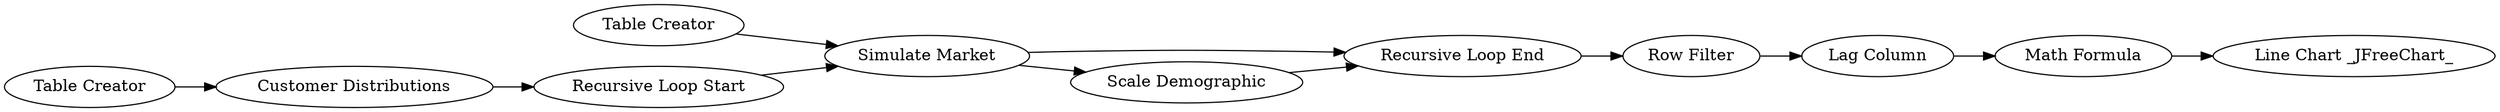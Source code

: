 digraph {
	"6725658104285520842_11" [label="Lag Column"]
	"6725658104285520842_1" [label="Table Creator"]
	"6725658104285520842_2" [label="Customer Distributions"]
	"6725658104285520842_9" [label="Recursive Loop End"]
	"6725658104285520842_12" [label="Math Formula"]
	"6725658104285520842_7" [label="Scale Demographic"]
	"6725658104285520842_6" [label="Simulate Market"]
	"6725658104285520842_3" [label="Table Creator"]
	"6725658104285520842_13" [label="Line Chart _JFreeChart_"]
	"6725658104285520842_8" [label="Recursive Loop Start"]
	"6725658104285520842_10" [label="Row Filter"]
	"6725658104285520842_10" -> "6725658104285520842_11"
	"6725658104285520842_11" -> "6725658104285520842_12"
	"6725658104285520842_7" -> "6725658104285520842_9"
	"6725658104285520842_9" -> "6725658104285520842_10"
	"6725658104285520842_6" -> "6725658104285520842_7"
	"6725658104285520842_2" -> "6725658104285520842_8"
	"6725658104285520842_1" -> "6725658104285520842_2"
	"6725658104285520842_8" -> "6725658104285520842_6"
	"6725658104285520842_3" -> "6725658104285520842_6"
	"6725658104285520842_6" -> "6725658104285520842_9"
	"6725658104285520842_12" -> "6725658104285520842_13"
	rankdir=LR
}
